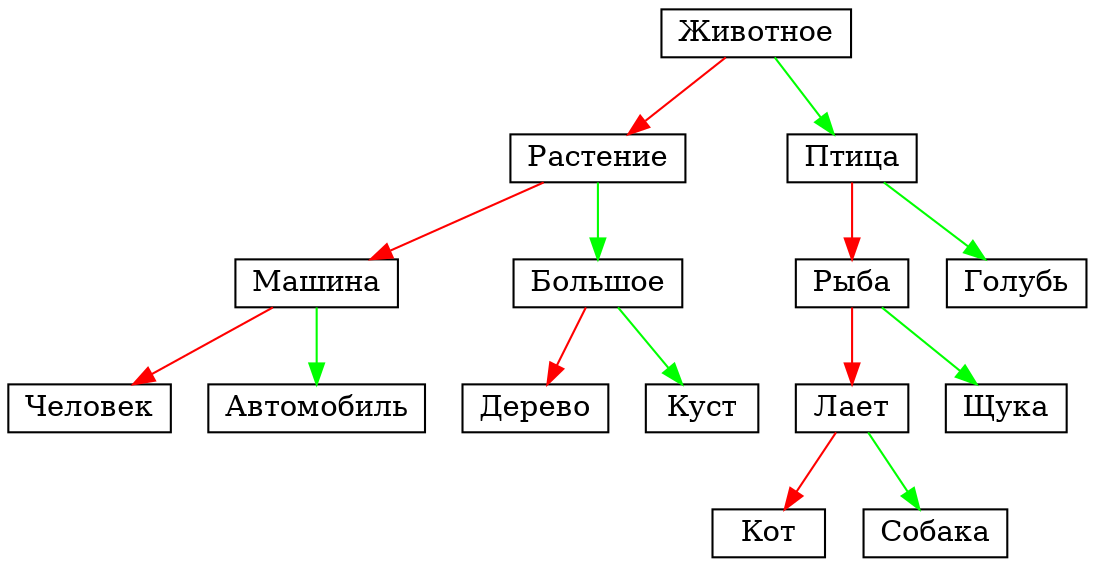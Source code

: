 digraph list {
	node [shape = record,height=.1];
	"node4" [label = "<f0>Человек" ] ;
	"node5" [label = "<f0>Автомобиль" ] ;
	"node3" [label = "<f0>Машина" ] ;
	"node7" [label = "<f0>Дерево" ] ;
	"node8" [label = "<f0>Куст" ] ;
	"node6" [label = "<f0>Большое" ] ;
	"node2" [label = "<f0>Растение" ] ;
	"node12" [label = "<f0>Кот" ] ;
	"node13" [label = "<f0>Собака" ] ;
	"node11" [label = "<f0>Лает" ] ;
	"node14" [label = "<f0>Щука" ] ;
	"node10" [label = "<f0>Рыба" ] ;
	"node15" [label = "<f0>Голубь" ] ;
	"node9" [label = "<f0>Птица" ] ;
	"node1" [label = "<f0>Животное" ] ;
	"node3":f0 -> "node4":f0 [color=red];
	"node3":f0 -> "node5":f0  [color=green];
	"node6":f0 -> "node7":f0 [color=red];
	"node6":f0 -> "node8":f0  [color=green];
	"node2":f0 -> "node3":f0 [color=red];
	"node2":f0 -> "node6":f0  [color=green];
	"node11":f0 -> "node12":f0 [color=red];
	"node11":f0 -> "node13":f0  [color=green];
	"node10":f0 -> "node11":f0 [color=red];
	"node10":f0 -> "node14":f0  [color=green];
	"node9":f0 -> "node10":f0 [color=red];
	"node9":f0 -> "node15":f0  [color=green];
	"node1":f0 -> "node2":f0 [color=red];
	"node1":f0 -> "node9":f0  [color=green];
}
